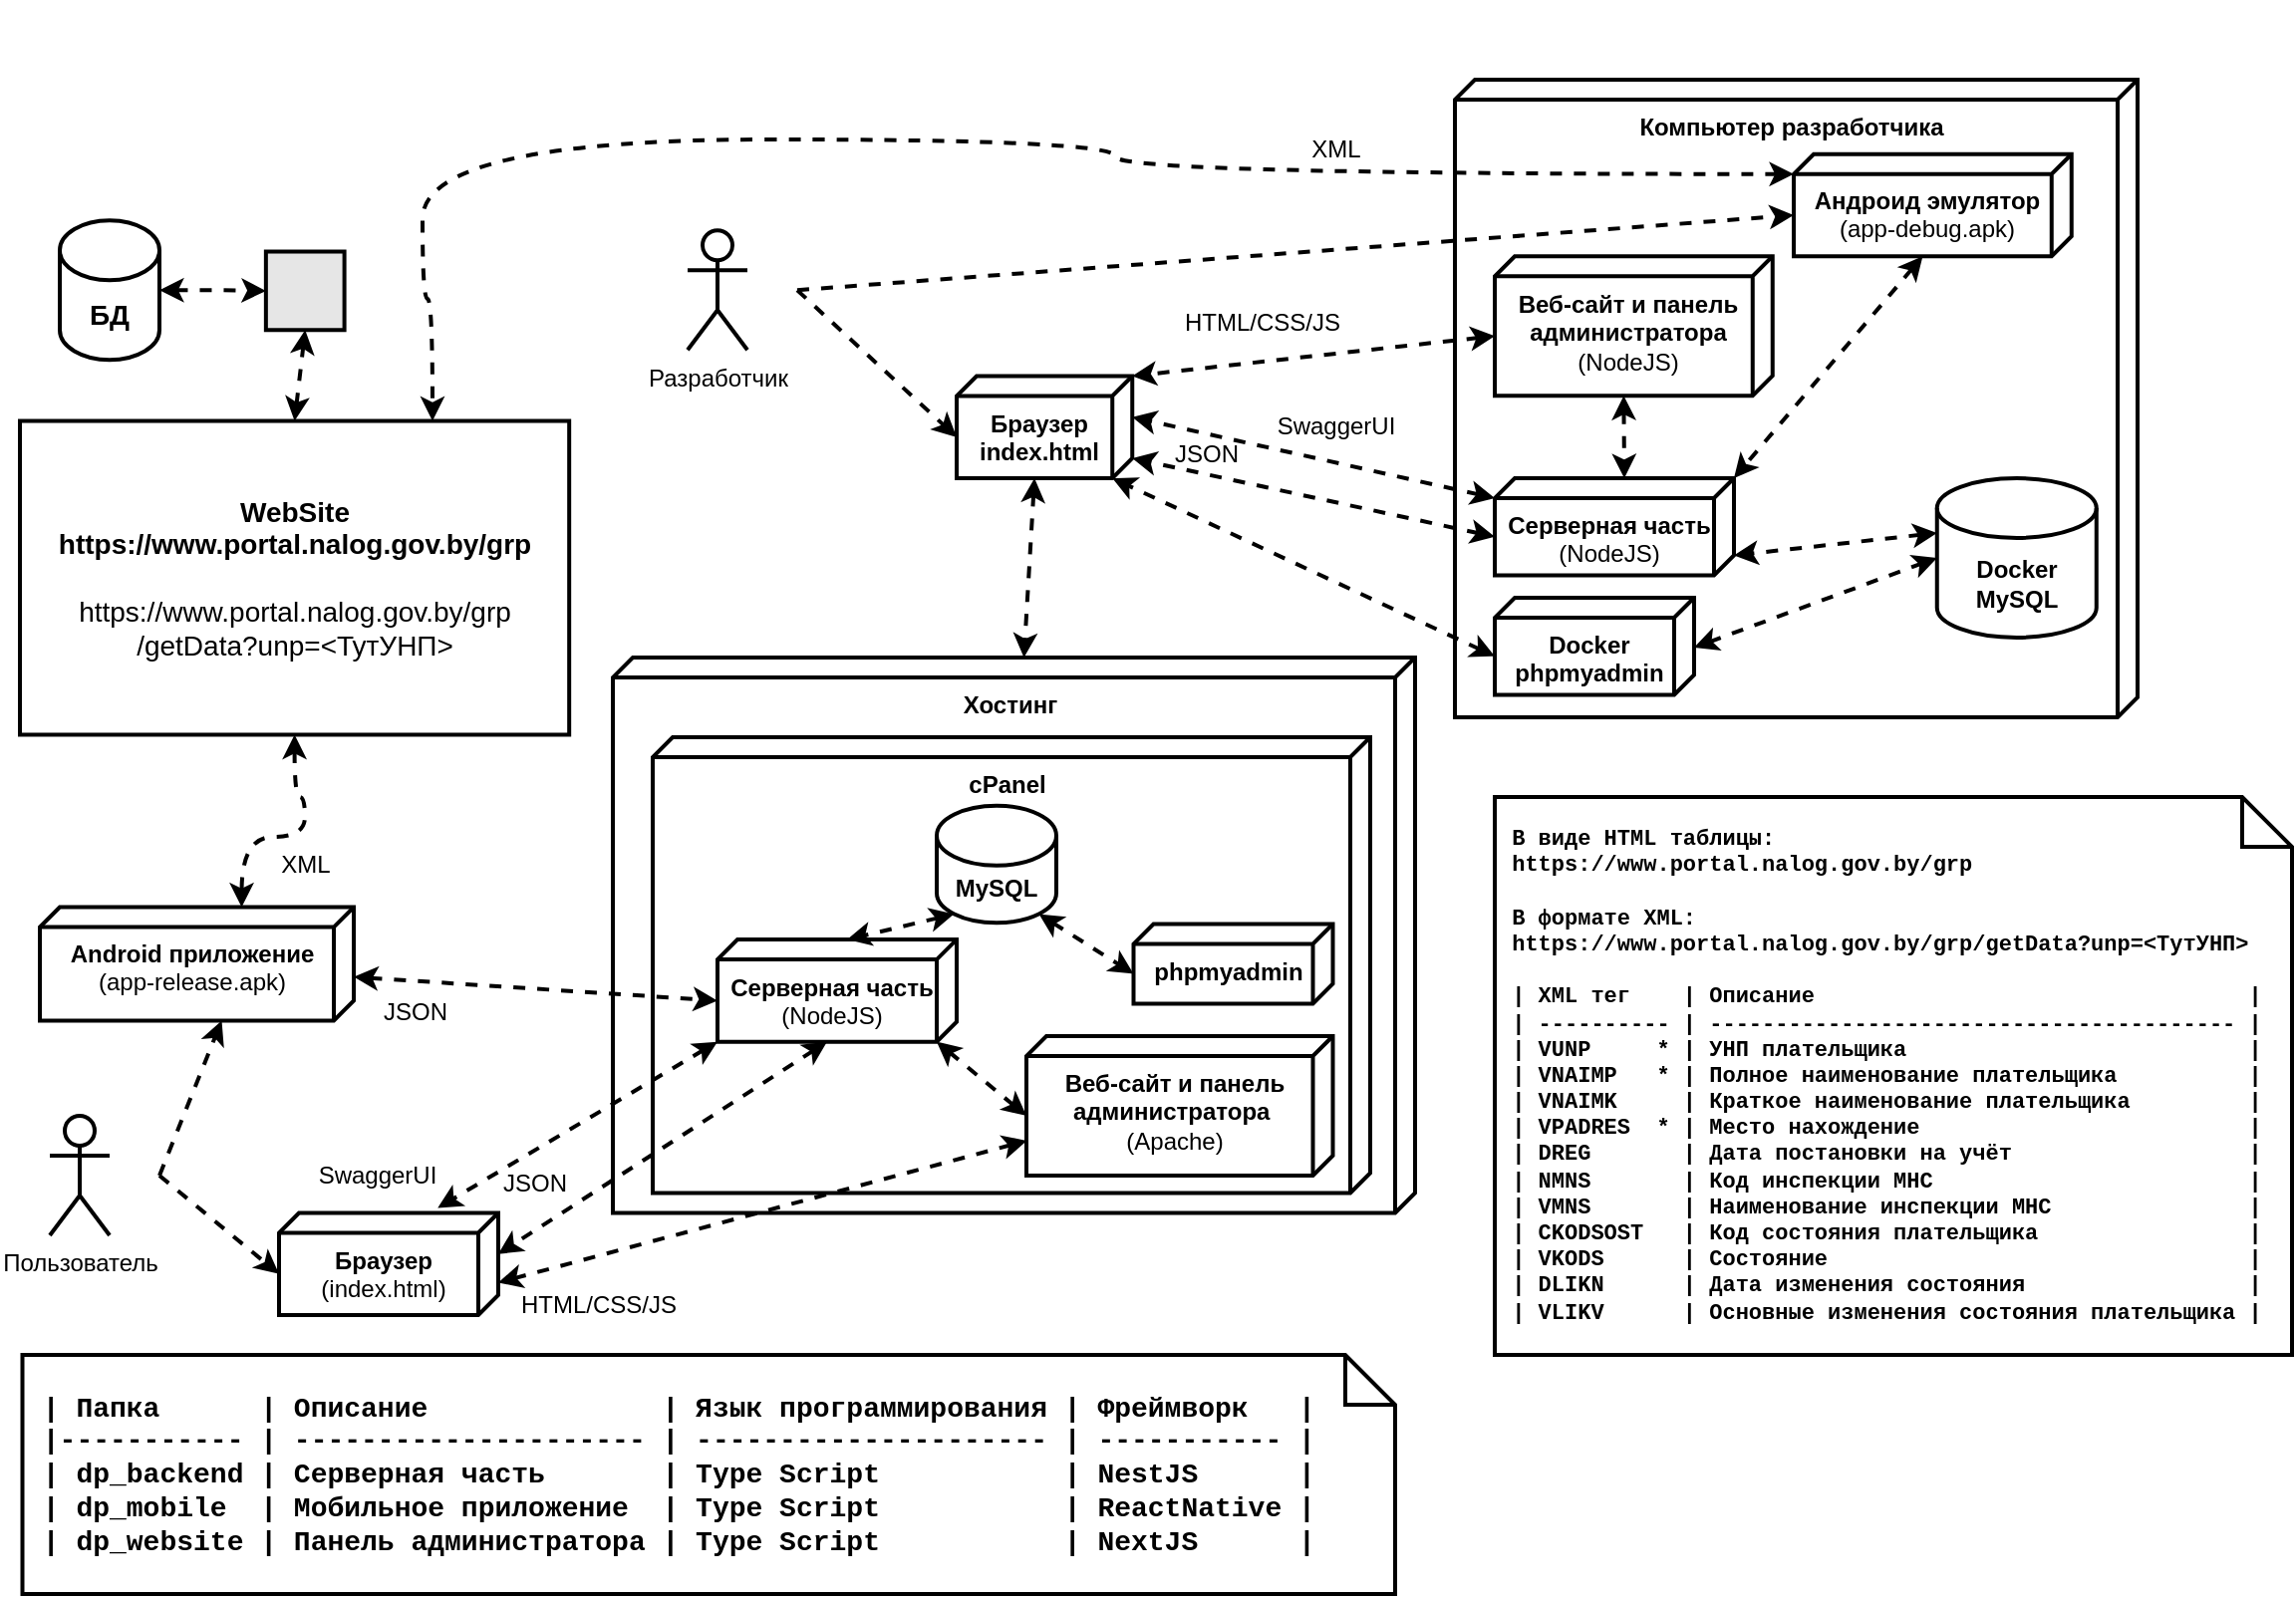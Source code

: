 <mxfile version="21.2.8" type="device">
  <diagram name="Page-1" id="OetioPfNmLHFrP7oLKgd">
    <mxGraphModel dx="987" dy="585" grid="1" gridSize="10" guides="1" tooltips="1" connect="1" arrows="1" fold="1" page="1" pageScale="1" pageWidth="1169" pageHeight="827" math="0" shadow="0">
      <root>
        <mxCell id="0" />
        <mxCell id="1" parent="0" />
        <mxCell id="pp7Ev5J0LX0MxaTs44WF-109" style="edgeStyle=orthogonalEdgeStyle;rounded=0;orthogonalLoop=1;jettySize=auto;html=1;exitX=1;exitY=0.5;exitDx=0;exitDy=0;exitPerimeter=0;entryX=0;entryY=0.5;entryDx=0;entryDy=0;strokeWidth=2;dashed=1;startArrow=classic;startFill=1;" edge="1" parent="1" source="pp7Ev5J0LX0MxaTs44WF-2" target="pp7Ev5J0LX0MxaTs44WF-8">
          <mxGeometry relative="1" as="geometry" />
        </mxCell>
        <mxCell id="pp7Ev5J0LX0MxaTs44WF-2" value="БД" style="shape=cylinder3;whiteSpace=wrap;html=1;boundedLbl=1;backgroundOutline=1;size=15;fontSize=14;strokeWidth=2;fontStyle=1" vertex="1" parent="1">
          <mxGeometry x="40" y="110.63" width="50" height="70" as="geometry" />
        </mxCell>
        <mxCell id="pp7Ev5J0LX0MxaTs44WF-75" style="rounded=0;orthogonalLoop=1;jettySize=auto;html=1;exitX=0.5;exitY=0;exitDx=0;exitDy=0;entryX=0.5;entryY=1;entryDx=0;entryDy=0;startArrow=classic;startFill=1;dashed=1;strokeWidth=2;" edge="1" parent="1" source="pp7Ev5J0LX0MxaTs44WF-3" target="pp7Ev5J0LX0MxaTs44WF-8">
          <mxGeometry relative="1" as="geometry" />
        </mxCell>
        <mxCell id="pp7Ev5J0LX0MxaTs44WF-108" style="rounded=0;orthogonalLoop=1;jettySize=auto;html=1;exitX=0.5;exitY=1;exitDx=0;exitDy=0;entryX=0;entryY=0;entryDx=0;entryDy=56.25;entryPerimeter=0;startArrow=classic;startFill=1;strokeWidth=2;dashed=1;edgeStyle=orthogonalEdgeStyle;curved=1;" edge="1" parent="1" source="pp7Ev5J0LX0MxaTs44WF-3" target="pp7Ev5J0LX0MxaTs44WF-52">
          <mxGeometry relative="1" as="geometry">
            <Array as="points">
              <mxPoint x="158" y="400" />
              <mxPoint x="163" y="400" />
              <mxPoint x="163" y="420" />
              <mxPoint x="131" y="420" />
            </Array>
          </mxGeometry>
        </mxCell>
        <mxCell id="pp7Ev5J0LX0MxaTs44WF-3" value="&lt;b style=&quot;font-size: 14px;&quot;&gt;WebSite&lt;br&gt;&lt;/b&gt;&lt;b style=&quot;border-color: var(--border-color); font-size: 14px;&quot;&gt;https://www.portal.nalog.gov.by/grp&lt;/b&gt;&lt;b style=&quot;font-size: 14px;&quot;&gt;&lt;br&gt;&lt;/b&gt;&lt;br style=&quot;font-size: 14px;&quot;&gt;https://www.portal.nalog.gov.by/grp&lt;br style=&quot;font-size: 14px;&quot;&gt;/getData?unp=&amp;lt;ТутУНП&amp;gt;" style="rounded=0;whiteSpace=wrap;html=1;fontSize=14;strokeWidth=2;" vertex="1" parent="1">
          <mxGeometry x="20" y="211.26" width="275.59" height="157.48" as="geometry" />
        </mxCell>
        <mxCell id="pp7Ev5J0LX0MxaTs44WF-8" value="" style="rounded=0;whiteSpace=wrap;html=1;fillColor=#E6E6E6;fontSize=14;strokeWidth=2;" vertex="1" parent="1">
          <mxGeometry x="143.43" y="126.26" width="39.37" height="39.37" as="geometry" />
        </mxCell>
        <mxCell id="pp7Ev5J0LX0MxaTs44WF-33" style="rounded=0;orthogonalLoop=1;jettySize=auto;html=1;exitX=1;exitY=0.5;exitDx=0;exitDy=0;entryX=0;entryY=0;entryDx=56.89;entryDy=66.25;entryPerimeter=0;dashed=1;strokeWidth=2;" edge="1" parent="1" source="pp7Ev5J0LX0MxaTs44WF-34" target="pp7Ev5J0LX0MxaTs44WF-52">
          <mxGeometry relative="1" as="geometry" />
        </mxCell>
        <mxCell id="pp7Ev5J0LX0MxaTs44WF-66" style="rounded=0;orthogonalLoop=1;jettySize=auto;html=1;exitX=1;exitY=0.5;exitDx=0;exitDy=0;entryX=0;entryY=0;entryDx=30.63;entryDy=110;entryPerimeter=0;dashed=1;strokeWidth=2;" edge="1" parent="1" source="pp7Ev5J0LX0MxaTs44WF-34" target="pp7Ev5J0LX0MxaTs44WF-63">
          <mxGeometry relative="1" as="geometry" />
        </mxCell>
        <mxCell id="pp7Ev5J0LX0MxaTs44WF-34" value="" style="rounded=0;whiteSpace=wrap;html=1;fillColor=none;strokeColor=none;" vertex="1" parent="1">
          <mxGeometry x="10" y="530" width="80" height="120" as="geometry" />
        </mxCell>
        <mxCell id="pp7Ev5J0LX0MxaTs44WF-35" value="&lt;b&gt;Хостинг&lt;/b&gt;" style="verticalAlign=top;align=center;shape=cube;size=10;direction=south;html=1;boundedLbl=1;spacingLeft=5;whiteSpace=wrap;strokeWidth=2;" vertex="1" parent="1">
          <mxGeometry x="317.5" y="330" width="402.5" height="278.74" as="geometry" />
        </mxCell>
        <mxCell id="pp7Ev5J0LX0MxaTs44WF-36" value="&lt;b&gt;Компьютер разработчика&lt;/b&gt;" style="verticalAlign=top;align=center;shape=cube;size=10;direction=south;html=1;boundedLbl=1;spacingLeft=5;whiteSpace=wrap;strokeWidth=2;" vertex="1" parent="1">
          <mxGeometry x="740" y="40" width="342.5" height="320" as="geometry" />
        </mxCell>
        <mxCell id="pp7Ev5J0LX0MxaTs44WF-38" value="&lt;b&gt;cPanel&lt;/b&gt;" style="verticalAlign=top;align=center;shape=cube;size=10;direction=south;fontStyle=0;html=1;boundedLbl=1;spacingLeft=5;whiteSpace=wrap;strokeWidth=2;" vertex="1" parent="1">
          <mxGeometry x="337.5" y="370" width="360" height="228.74" as="geometry" />
        </mxCell>
        <mxCell id="pp7Ev5J0LX0MxaTs44WF-115" style="rounded=0;orthogonalLoop=1;jettySize=auto;html=1;exitX=0;exitY=0;exitDx=51.26;exitDy=65;exitPerimeter=0;entryX=0;entryY=0;entryDx=20.63;entryDy=0;entryPerimeter=0;dashed=1;startArrow=classic;startFill=1;strokeWidth=2;" edge="1" parent="1" source="pp7Ev5J0LX0MxaTs44WF-41" target="pp7Ev5J0LX0MxaTs44WF-63">
          <mxGeometry relative="1" as="geometry" />
        </mxCell>
        <mxCell id="pp7Ev5J0LX0MxaTs44WF-117" style="rounded=0;orthogonalLoop=1;jettySize=auto;html=1;exitX=1;exitY=1;exitDx=0;exitDy=0;exitPerimeter=0;entryX=-0.049;entryY=0.276;entryDx=0;entryDy=0;entryPerimeter=0;dashed=1;strokeWidth=2;startArrow=classic;startFill=1;" edge="1" parent="1" source="pp7Ev5J0LX0MxaTs44WF-41" target="pp7Ev5J0LX0MxaTs44WF-63">
          <mxGeometry relative="1" as="geometry" />
        </mxCell>
        <mxCell id="pp7Ev5J0LX0MxaTs44WF-41" value="&lt;b&gt;Серверная часть&lt;/b&gt;&lt;br&gt;(NodeJS)&lt;br&gt;" style="verticalAlign=top;align=center;shape=cube;size=10;direction=south;html=1;boundedLbl=1;spacingLeft=5;whiteSpace=wrap;strokeWidth=2;" vertex="1" parent="1">
          <mxGeometry x="370" y="471.56" width="120" height="51.26" as="geometry" />
        </mxCell>
        <mxCell id="pp7Ev5J0LX0MxaTs44WF-98" style="rounded=0;orthogonalLoop=1;jettySize=auto;html=1;exitX=0;exitY=0;exitDx=25.0;exitDy=0;exitPerimeter=0;entryX=0;entryY=0.5;entryDx=0;entryDy=0;entryPerimeter=0;dashed=1;startArrow=classic;startFill=1;strokeWidth=2;" edge="1" parent="1" source="pp7Ev5J0LX0MxaTs44WF-42" target="pp7Ev5J0LX0MxaTs44WF-47">
          <mxGeometry relative="1" as="geometry" />
        </mxCell>
        <mxCell id="pp7Ev5J0LX0MxaTs44WF-125" style="rounded=0;orthogonalLoop=1;jettySize=auto;html=1;exitX=0;exitY=0;exitDx=29.37;exitDy=100;exitPerimeter=0;entryX=0;entryY=0;entryDx=51.26;entryDy=10;entryPerimeter=0;dashed=1;startArrow=classic;startFill=1;strokeWidth=2;" edge="1" parent="1" source="pp7Ev5J0LX0MxaTs44WF-42" target="pp7Ev5J0LX0MxaTs44WF-122">
          <mxGeometry relative="1" as="geometry" />
        </mxCell>
        <mxCell id="pp7Ev5J0LX0MxaTs44WF-42" value="&lt;span&gt;Docker&lt;/span&gt;&lt;br&gt;phpmyadmin" style="verticalAlign=top;align=center;shape=cube;size=10;direction=south;html=1;boundedLbl=1;spacingLeft=5;whiteSpace=wrap;strokeWidth=2;fontStyle=1" vertex="1" parent="1">
          <mxGeometry x="760" y="300" width="100" height="48.74" as="geometry" />
        </mxCell>
        <mxCell id="pp7Ev5J0LX0MxaTs44WF-142" style="edgeStyle=none;rounded=0;orthogonalLoop=1;jettySize=auto;html=1;exitX=0.145;exitY=1;exitDx=0;exitDy=-4.35;exitPerimeter=0;entryX=0;entryY=0;entryDx=0;entryDy=55.0;entryPerimeter=0;dashed=1;startArrow=classic;startFill=1;strokeWidth=2;" edge="1" parent="1" source="pp7Ev5J0LX0MxaTs44WF-44" target="pp7Ev5J0LX0MxaTs44WF-41">
          <mxGeometry relative="1" as="geometry" />
        </mxCell>
        <mxCell id="pp7Ev5J0LX0MxaTs44WF-144" style="edgeStyle=none;rounded=0;orthogonalLoop=1;jettySize=auto;html=1;exitX=0.855;exitY=1;exitDx=0;exitDy=-4.35;exitPerimeter=0;entryX=0;entryY=0;entryDx=25;entryDy=100;entryPerimeter=0;dashed=1;startArrow=classic;startFill=1;strokeWidth=2;" edge="1" parent="1" source="pp7Ev5J0LX0MxaTs44WF-44" target="pp7Ev5J0LX0MxaTs44WF-143">
          <mxGeometry relative="1" as="geometry" />
        </mxCell>
        <mxCell id="pp7Ev5J0LX0MxaTs44WF-44" value="MySQL" style="shape=cylinder3;whiteSpace=wrap;html=1;boundedLbl=1;backgroundOutline=1;size=15;strokeWidth=2;fontStyle=1" vertex="1" parent="1">
          <mxGeometry x="480" y="404.37" width="60" height="58.74" as="geometry" />
        </mxCell>
        <mxCell id="pp7Ev5J0LX0MxaTs44WF-100" style="rounded=0;orthogonalLoop=1;jettySize=auto;html=1;exitX=0;exitY=0;exitDx=0;exitDy=27.5;exitPerimeter=0;startArrow=classic;startFill=1;strokeWidth=2;entryX=0;entryY=0;entryDx=38.74;entryDy=0;entryPerimeter=0;dashed=1;" edge="1" parent="1" source="pp7Ev5J0LX0MxaTs44WF-47" target="pp7Ev5J0LX0MxaTs44WF-49">
          <mxGeometry relative="1" as="geometry" />
        </mxCell>
        <mxCell id="pp7Ev5J0LX0MxaTs44WF-47" value="Docker&lt;br&gt;MySQL" style="shape=cylinder3;whiteSpace=wrap;html=1;boundedLbl=1;backgroundOutline=1;size=15;strokeWidth=2;fontStyle=1" vertex="1" parent="1">
          <mxGeometry x="981.88" y="240" width="80" height="80" as="geometry" />
        </mxCell>
        <mxCell id="pp7Ev5J0LX0MxaTs44WF-124" style="rounded=0;orthogonalLoop=1;jettySize=auto;html=1;exitX=0;exitY=0;exitDx=29.37;exitDy=120;exitPerimeter=0;entryX=0;entryY=0;entryDx=41.26;entryDy=0;entryPerimeter=0;startArrow=classic;startFill=1;strokeWidth=2;dashed=1;" edge="1" parent="1" source="pp7Ev5J0LX0MxaTs44WF-49" target="pp7Ev5J0LX0MxaTs44WF-122">
          <mxGeometry relative="1" as="geometry" />
        </mxCell>
        <mxCell id="pp7Ev5J0LX0MxaTs44WF-126" style="rounded=0;orthogonalLoop=1;jettySize=auto;html=1;exitX=0;exitY=0;exitDx=10;exitDy=120;exitPerimeter=0;entryX=0;entryY=0;entryDx=20.63;entryDy=0;entryPerimeter=0;startArrow=classic;startFill=1;dashed=1;strokeWidth=2;" edge="1" parent="1" source="pp7Ev5J0LX0MxaTs44WF-49" target="pp7Ev5J0LX0MxaTs44WF-122">
          <mxGeometry relative="1" as="geometry" />
        </mxCell>
        <mxCell id="pp7Ev5J0LX0MxaTs44WF-49" value="&lt;b&gt;Серверная часть&lt;/b&gt;&lt;br&gt;(NodeJS)" style="verticalAlign=top;align=center;shape=cube;size=10;direction=south;html=1;boundedLbl=1;spacingLeft=5;whiteSpace=wrap;strokeWidth=2;" vertex="1" parent="1">
          <mxGeometry x="760" y="240" width="120" height="48.74" as="geometry" />
        </mxCell>
        <mxCell id="pp7Ev5J0LX0MxaTs44WF-50" value="Пользователь" style="shape=umlActor;verticalLabelPosition=bottom;verticalAlign=top;html=1;strokeWidth=2;" vertex="1" parent="1">
          <mxGeometry x="35" y="560" width="30" height="60" as="geometry" />
        </mxCell>
        <mxCell id="pp7Ev5J0LX0MxaTs44WF-51" style="rounded=0;orthogonalLoop=1;jettySize=auto;html=1;exitX=0;exitY=0;exitDx=35;exitDy=0;exitPerimeter=0;entryX=0;entryY=0;entryDx=30.63;entryDy=120;entryPerimeter=0;strokeWidth=2;startArrow=classic;startFill=1;dashed=1;" edge="1" parent="1" source="pp7Ev5J0LX0MxaTs44WF-52" target="pp7Ev5J0LX0MxaTs44WF-41">
          <mxGeometry relative="1" as="geometry" />
        </mxCell>
        <mxCell id="pp7Ev5J0LX0MxaTs44WF-52" value="&lt;span&gt;Android приложение&lt;/span&gt;&lt;br&gt;&lt;span style=&quot;font-weight: normal;&quot;&gt;(app-release.apk)&lt;/span&gt;" style="verticalAlign=top;align=center;shape=cube;size=10;direction=south;html=1;boundedLbl=1;spacingLeft=5;whiteSpace=wrap;strokeWidth=2;fontStyle=1" vertex="1" parent="1">
          <mxGeometry x="30" y="455.3" width="157.5" height="56.89" as="geometry" />
        </mxCell>
        <mxCell id="pp7Ev5J0LX0MxaTs44WF-101" style="rounded=0;orthogonalLoop=1;jettySize=auto;html=1;exitX=0;exitY=0;exitDx=51.26;exitDy=74.69;exitPerimeter=0;entryX=0;entryY=0;entryDx=0;entryDy=0;entryPerimeter=0;strokeWidth=2;startArrow=classic;startFill=1;dashed=1;" edge="1" parent="1" source="pp7Ev5J0LX0MxaTs44WF-56" target="pp7Ev5J0LX0MxaTs44WF-49">
          <mxGeometry relative="1" as="geometry" />
        </mxCell>
        <mxCell id="pp7Ev5J0LX0MxaTs44WF-138" style="edgeStyle=orthogonalEdgeStyle;rounded=0;orthogonalLoop=1;jettySize=auto;html=1;exitX=0;exitY=0;exitDx=10;exitDy=139.38;exitPerimeter=0;curved=1;dashed=1;strokeWidth=2;startArrow=classic;startFill=1;" edge="1" parent="1" source="pp7Ev5J0LX0MxaTs44WF-56" target="pp7Ev5J0LX0MxaTs44WF-3">
          <mxGeometry relative="1" as="geometry">
            <Array as="points">
              <mxPoint x="570" y="87" />
              <mxPoint x="570" y="70" />
              <mxPoint x="222" y="70" />
              <mxPoint x="222" y="150" />
              <mxPoint x="227" y="150" />
            </Array>
          </mxGeometry>
        </mxCell>
        <mxCell id="pp7Ev5J0LX0MxaTs44WF-56" value="&lt;b&gt;Андроид эмулятор&lt;/b&gt;&lt;br&gt;(app-debug.apk)" style="verticalAlign=top;align=center;shape=cube;size=10;direction=south;html=1;boundedLbl=1;spacingLeft=5;whiteSpace=wrap;strokeWidth=2;" vertex="1" parent="1">
          <mxGeometry x="910" y="77.37" width="139.38" height="51.26" as="geometry" />
        </mxCell>
        <mxCell id="pp7Ev5J0LX0MxaTs44WF-63" value="&lt;b&gt;Браузер&lt;/b&gt;&lt;br&gt;(index.html)" style="verticalAlign=top;align=center;shape=cube;size=10;direction=south;html=1;boundedLbl=1;spacingLeft=5;whiteSpace=wrap;strokeWidth=2;" vertex="1" parent="1">
          <mxGeometry x="150" y="608.74" width="110" height="51.26" as="geometry" />
        </mxCell>
        <mxCell id="pp7Ev5J0LX0MxaTs44WF-69" style="rounded=0;orthogonalLoop=1;jettySize=auto;html=1;exitX=0.75;exitY=0.999;exitDx=0;exitDy=0;exitPerimeter=0;entryX=0;entryY=0;entryDx=35;entryDy=0;entryPerimeter=0;endArrow=classic;endFill=1;startArrow=classic;startFill=1;strokeWidth=2;dashed=1;" edge="1" parent="1" source="pp7Ev5J0LX0MxaTs44WF-65" target="pp7Ev5J0LX0MxaTs44WF-63">
          <mxGeometry relative="1" as="geometry" />
        </mxCell>
        <mxCell id="pp7Ev5J0LX0MxaTs44WF-140" style="edgeStyle=none;rounded=0;orthogonalLoop=1;jettySize=auto;html=1;exitX=0;exitY=0;exitDx=40;exitDy=153.75;exitPerimeter=0;entryX=0;entryY=0;entryDx=51.26;entryDy=10;entryPerimeter=0;strokeWidth=2;startArrow=classic;startFill=1;dashed=1;" edge="1" parent="1" source="pp7Ev5J0LX0MxaTs44WF-65" target="pp7Ev5J0LX0MxaTs44WF-41">
          <mxGeometry relative="1" as="geometry" />
        </mxCell>
        <mxCell id="pp7Ev5J0LX0MxaTs44WF-65" value="&lt;b&gt;Веб-сайт и панель администратора&amp;nbsp;&lt;/b&gt;&lt;br&gt;(Apache)" style="verticalAlign=top;align=center;shape=cube;size=10;direction=south;html=1;boundedLbl=1;spacingLeft=5;whiteSpace=wrap;strokeWidth=2;" vertex="1" parent="1">
          <mxGeometry x="525" y="520" width="153.75" height="70" as="geometry" />
        </mxCell>
        <mxCell id="pp7Ev5J0LX0MxaTs44WF-94" value="HTML/CSS/JS" style="text;html=1;align=center;verticalAlign=middle;resizable=0;points=[];autosize=1;strokeColor=none;fillColor=none;" vertex="1" parent="1">
          <mxGeometry x="260" y="640" width="100" height="30" as="geometry" />
        </mxCell>
        <mxCell id="pp7Ev5J0LX0MxaTs44WF-95" value="XML" style="text;html=1;align=center;verticalAlign=middle;resizable=0;points=[];autosize=1;strokeColor=none;fillColor=none;" vertex="1" parent="1">
          <mxGeometry x="138.11" y="418.74" width="50" height="30" as="geometry" />
        </mxCell>
        <mxCell id="pp7Ev5J0LX0MxaTs44WF-96" value="JSON" style="text;html=1;align=center;verticalAlign=middle;resizable=0;points=[];autosize=1;strokeColor=none;fillColor=none;" vertex="1" parent="1">
          <mxGeometry x="188.11" y="492.82" width="60" height="30" as="geometry" />
        </mxCell>
        <mxCell id="pp7Ev5J0LX0MxaTs44WF-104" style="rounded=0;orthogonalLoop=1;jettySize=auto;html=1;exitX=0;exitY=0;exitDx=70;exitDy=74.69;exitPerimeter=0;entryX=0;entryY=0;entryDx=0;entryDy=55;entryPerimeter=0;startArrow=classic;startFill=1;strokeWidth=2;dashed=1;" edge="1" parent="1" source="pp7Ev5J0LX0MxaTs44WF-103" target="pp7Ev5J0LX0MxaTs44WF-49">
          <mxGeometry relative="1" as="geometry" />
        </mxCell>
        <mxCell id="pp7Ev5J0LX0MxaTs44WF-123" style="rounded=0;orthogonalLoop=1;jettySize=auto;html=1;exitX=0;exitY=0;exitDx=40;exitDy=139.38;exitPerimeter=0;entryX=0;entryY=0;entryDx=0;entryDy=0;entryPerimeter=0;strokeWidth=2;dashed=1;startArrow=classic;startFill=1;" edge="1" parent="1" source="pp7Ev5J0LX0MxaTs44WF-103" target="pp7Ev5J0LX0MxaTs44WF-122">
          <mxGeometry relative="1" as="geometry" />
        </mxCell>
        <mxCell id="pp7Ev5J0LX0MxaTs44WF-103" value="&lt;b&gt;Веб-сайт и панель администратора&lt;br&gt;&lt;/b&gt;(NodeJS)" style="verticalAlign=top;align=center;shape=cube;size=10;direction=south;html=1;boundedLbl=1;spacingLeft=5;whiteSpace=wrap;strokeWidth=2;" vertex="1" parent="1">
          <mxGeometry x="760" y="128.63" width="139.38" height="70" as="geometry" />
        </mxCell>
        <mxCell id="pp7Ev5J0LX0MxaTs44WF-132" style="rounded=0;orthogonalLoop=1;jettySize=auto;html=1;exitX=1;exitY=0.5;exitDx=0;exitDy=0;entryX=0;entryY=0;entryDx=30.63;entryDy=139.38;entryPerimeter=0;dashed=1;strokeWidth=2;" edge="1" parent="1" source="pp7Ev5J0LX0MxaTs44WF-105" target="pp7Ev5J0LX0MxaTs44WF-56">
          <mxGeometry relative="1" as="geometry" />
        </mxCell>
        <mxCell id="pp7Ev5J0LX0MxaTs44WF-133" style="rounded=0;orthogonalLoop=1;jettySize=auto;html=1;exitX=1;exitY=0.5;exitDx=0;exitDy=0;entryX=0;entryY=0;entryDx=30.63;entryDy=88.12;entryPerimeter=0;dashed=1;strokeWidth=2;" edge="1" parent="1" source="pp7Ev5J0LX0MxaTs44WF-105" target="pp7Ev5J0LX0MxaTs44WF-122">
          <mxGeometry relative="1" as="geometry" />
        </mxCell>
        <mxCell id="pp7Ev5J0LX0MxaTs44WF-105" value="" style="rounded=0;whiteSpace=wrap;html=1;fillColor=none;strokeColor=none;" vertex="1" parent="1">
          <mxGeometry x="330" y="85.63" width="80" height="120" as="geometry" />
        </mxCell>
        <mxCell id="pp7Ev5J0LX0MxaTs44WF-106" value="Разработчик" style="shape=umlActor;verticalLabelPosition=bottom;verticalAlign=top;html=1;strokeWidth=2;" vertex="1" parent="1">
          <mxGeometry x="355" y="115.63" width="30" height="60" as="geometry" />
        </mxCell>
        <mxCell id="pp7Ev5J0LX0MxaTs44WF-116" value="SwaggerUI" style="text;html=1;align=center;verticalAlign=middle;resizable=0;points=[];autosize=1;strokeColor=none;fillColor=none;" vertex="1" parent="1">
          <mxGeometry x="158.75" y="575" width="80" height="30" as="geometry" />
        </mxCell>
        <mxCell id="pp7Ev5J0LX0MxaTs44WF-118" value="JSON" style="text;html=1;align=center;verticalAlign=middle;resizable=0;points=[];autosize=1;strokeColor=none;fillColor=none;" vertex="1" parent="1">
          <mxGeometry x="248.11" y="578.74" width="60" height="30" as="geometry" />
        </mxCell>
        <mxCell id="pp7Ev5J0LX0MxaTs44WF-141" style="edgeStyle=none;rounded=0;orthogonalLoop=1;jettySize=auto;html=1;exitX=0;exitY=0;exitDx=51.26;exitDy=49.06;exitPerimeter=0;entryX=0;entryY=0;entryDx=0;entryDy=196.25;entryPerimeter=0;dashed=1;strokeWidth=2;startArrow=classic;startFill=1;" edge="1" parent="1" source="pp7Ev5J0LX0MxaTs44WF-122" target="pp7Ev5J0LX0MxaTs44WF-35">
          <mxGeometry relative="1" as="geometry" />
        </mxCell>
        <mxCell id="pp7Ev5J0LX0MxaTs44WF-122" value="&lt;b&gt;Браузер&lt;br&gt;index.html&lt;br&gt;&lt;/b&gt;" style="verticalAlign=top;align=center;shape=cube;size=10;direction=south;html=1;boundedLbl=1;spacingLeft=5;whiteSpace=wrap;strokeWidth=2;" vertex="1" parent="1">
          <mxGeometry x="490" y="188.74" width="88.12" height="51.26" as="geometry" />
        </mxCell>
        <mxCell id="pp7Ev5J0LX0MxaTs44WF-127" value="HTML/CSS/JS" style="text;html=1;align=center;verticalAlign=middle;resizable=0;points=[];autosize=1;strokeColor=none;fillColor=none;" vertex="1" parent="1">
          <mxGeometry x="593" y="146.63" width="100" height="30" as="geometry" />
        </mxCell>
        <mxCell id="pp7Ev5J0LX0MxaTs44WF-128" value="SwaggerUI" style="text;html=1;align=center;verticalAlign=middle;resizable=0;points=[];autosize=1;strokeColor=none;fillColor=none;" vertex="1" parent="1">
          <mxGeometry x="640" y="199.37" width="80" height="30" as="geometry" />
        </mxCell>
        <mxCell id="pp7Ev5J0LX0MxaTs44WF-129" value="JSON" style="text;html=1;align=center;verticalAlign=middle;resizable=0;points=[];autosize=1;strokeColor=none;fillColor=none;" vertex="1" parent="1">
          <mxGeometry x="585" y="213.26" width="60" height="30" as="geometry" />
        </mxCell>
        <mxCell id="pp7Ev5J0LX0MxaTs44WF-139" value="XML" style="text;html=1;align=center;verticalAlign=middle;resizable=0;points=[];autosize=1;strokeColor=none;fillColor=none;" vertex="1" parent="1">
          <mxGeometry x="655" y="60" width="50" height="30" as="geometry" />
        </mxCell>
        <mxCell id="pp7Ev5J0LX0MxaTs44WF-143" value="phpmyadmin" style="verticalAlign=top;align=center;shape=cube;size=10;direction=south;html=1;boundedLbl=1;spacingLeft=5;whiteSpace=wrap;strokeWidth=2;fontStyle=1" vertex="1" parent="1">
          <mxGeometry x="578.75" y="463.74" width="100" height="40" as="geometry" />
        </mxCell>
        <mxCell id="pp7Ev5J0LX0MxaTs44WF-147" value="" style="verticalLabelPosition=bottom;verticalAlign=top;html=1;shape=mxgraph.basic.rect;fillColor2=none;strokeWidth=1;size=20;indent=5;fillColor=none;strokeColor=none;" vertex="1" parent="1">
          <mxGeometry x="1100" width="40" height="40" as="geometry" />
        </mxCell>
        <mxCell id="pp7Ev5J0LX0MxaTs44WF-148" value="&amp;nbsp;| Папка&amp;nbsp; &amp;nbsp; &amp;nbsp; | Описание&amp;nbsp; &amp;nbsp; &amp;nbsp; &amp;nbsp; &amp;nbsp; &amp;nbsp; &amp;nbsp; | Язык программирования | Фреймворк&amp;nbsp; &amp;nbsp;|&lt;br&gt;&amp;nbsp;|----------- | --------------------- | --------------------- | ----------- |&amp;nbsp;&lt;br&gt;&amp;nbsp;| dp_backend | Серверная часть&amp;nbsp; &amp;nbsp; &amp;nbsp; &amp;nbsp;| Type Script&amp;nbsp; &amp;nbsp; &amp;nbsp; &amp;nbsp; &amp;nbsp; &amp;nbsp;| NestJS&amp;nbsp; &amp;nbsp; &amp;nbsp; |&lt;br style=&quot;font-size: 14px;&quot;&gt;&amp;nbsp;| dp_mobile&amp;nbsp; | Мобильное приложение&amp;nbsp; | Type Script&amp;nbsp; &amp;nbsp; &amp;nbsp; &amp;nbsp; &amp;nbsp; &amp;nbsp;| ReactNative |&lt;br style=&quot;font-size: 14px;&quot;&gt;&amp;nbsp;| dp_website | Панель администратора | Type Script&amp;nbsp; &amp;nbsp; &amp;nbsp; &amp;nbsp; &amp;nbsp; &amp;nbsp;| NextJS&amp;nbsp; &amp;nbsp; &amp;nbsp; |" style="shape=note2;boundedLbl=1;whiteSpace=wrap;html=1;size=25;verticalAlign=middle;align=left;strokeWidth=2;fontFamily=Courier New;labelPosition=center;verticalLabelPosition=middle;fontStyle=1;fontSize=14;" vertex="1" parent="1">
          <mxGeometry x="21.25" y="680" width="688.75" height="120" as="geometry" />
        </mxCell>
        <mxCell id="pp7Ev5J0LX0MxaTs44WF-149" value="&amp;nbsp;В виде HTML таблицы:&amp;nbsp;&lt;br&gt;&amp;nbsp;https://www.portal.nalog.gov.by/grp&lt;br&gt;&amp;nbsp;&lt;br&gt;&amp;nbsp;В формате XML:&lt;br&gt;&amp;nbsp;https://www.portal.nalog.gov.by/grp/getData?unp=&amp;lt;ТутУНП&amp;gt;&lt;br style=&quot;font-size: 11px;&quot;&gt;&lt;br style=&quot;font-size: 11px;&quot;&gt;&amp;nbsp;| XML тег&amp;nbsp; &amp;nbsp; | Описание&amp;nbsp; &amp;nbsp; &amp;nbsp; &amp;nbsp; &amp;nbsp; &amp;nbsp; &amp;nbsp; &amp;nbsp; &amp;nbsp; &amp;nbsp; &amp;nbsp; &amp;nbsp; &amp;nbsp; &amp;nbsp; &amp;nbsp; &amp;nbsp; &amp;nbsp;|&lt;br style=&quot;font-size: 11px;&quot;&gt;&amp;nbsp;| ---------- | ---------------------------------------- |&lt;br style=&quot;font-size: 11px;&quot;&gt;&amp;nbsp;| VUNP&amp;nbsp; &amp;nbsp; &amp;nbsp;* | УНП плательщика&amp;nbsp; &amp;nbsp; &amp;nbsp; &amp;nbsp; &amp;nbsp; &amp;nbsp; &amp;nbsp; &amp;nbsp; &amp;nbsp; &amp;nbsp; &amp;nbsp; &amp;nbsp; &amp;nbsp; |&lt;br style=&quot;font-size: 11px;&quot;&gt;&amp;nbsp;| VNAIMP&amp;nbsp; &amp;nbsp;* | Полное наименование плательщика&amp;nbsp; &amp;nbsp; &amp;nbsp; &amp;nbsp; &amp;nbsp; |&lt;br style=&quot;font-size: 11px;&quot;&gt;&amp;nbsp;| VNAIMK&amp;nbsp; &amp;nbsp; &amp;nbsp;| Краткое наименование плательщика&amp;nbsp; &amp;nbsp; &amp;nbsp; &amp;nbsp; &amp;nbsp;|&lt;br style=&quot;font-size: 11px;&quot;&gt;&amp;nbsp;| VPADRES&amp;nbsp; * | Место нахождение&amp;nbsp; &amp;nbsp; &amp;nbsp; &amp;nbsp; &amp;nbsp; &amp;nbsp; &amp;nbsp; &amp;nbsp; &amp;nbsp; &amp;nbsp; &amp;nbsp; &amp;nbsp; &amp;nbsp;|&lt;br style=&quot;font-size: 11px;&quot;&gt;&amp;nbsp;| DREG&amp;nbsp; &amp;nbsp; &amp;nbsp; &amp;nbsp;| Дата постановки на учёт&amp;nbsp; &amp;nbsp; &amp;nbsp; &amp;nbsp; &amp;nbsp; &amp;nbsp; &amp;nbsp; &amp;nbsp; &amp;nbsp; |&lt;br style=&quot;font-size: 11px;&quot;&gt;&amp;nbsp;| NMNS&amp;nbsp; &amp;nbsp; &amp;nbsp; &amp;nbsp;| Код инспекции МНС&amp;nbsp; &amp;nbsp; &amp;nbsp; &amp;nbsp; &amp;nbsp; &amp;nbsp; &amp;nbsp; &amp;nbsp; &amp;nbsp; &amp;nbsp; &amp;nbsp; &amp;nbsp; |&lt;br style=&quot;font-size: 11px;&quot;&gt;&amp;nbsp;| VMNS&amp;nbsp; &amp;nbsp; &amp;nbsp; &amp;nbsp;| Наименование инспекции МНС&amp;nbsp; &amp;nbsp; &amp;nbsp; &amp;nbsp; &amp;nbsp; &amp;nbsp; &amp;nbsp; &amp;nbsp;|&lt;br style=&quot;font-size: 11px;&quot;&gt;&amp;nbsp;| CKODSOST&amp;nbsp; &amp;nbsp;| Код состояния плательщика&amp;nbsp; &amp;nbsp; &amp;nbsp; &amp;nbsp; &amp;nbsp; &amp;nbsp; &amp;nbsp; &amp;nbsp; |&lt;br style=&quot;font-size: 11px;&quot;&gt;&amp;nbsp;| VKODS&amp;nbsp; &amp;nbsp; &amp;nbsp; | Состояние&amp;nbsp; &amp;nbsp; &amp;nbsp; &amp;nbsp; &amp;nbsp; &amp;nbsp; &amp;nbsp; &amp;nbsp; &amp;nbsp; &amp;nbsp; &amp;nbsp; &amp;nbsp; &amp;nbsp; &amp;nbsp; &amp;nbsp; &amp;nbsp; |&lt;br style=&quot;font-size: 11px;&quot;&gt;&amp;nbsp;| DLIKN&amp;nbsp; &amp;nbsp; &amp;nbsp; | Дата изменения состояния&amp;nbsp; &amp;nbsp; &amp;nbsp; &amp;nbsp; &amp;nbsp; &amp;nbsp; &amp;nbsp; &amp;nbsp; &amp;nbsp;|&lt;br style=&quot;font-size: 11px;&quot;&gt;&amp;nbsp;| VLIKV&amp;nbsp; &amp;nbsp; &amp;nbsp; | Основные изменения состояния плательщика |" style="shape=note2;boundedLbl=1;whiteSpace=wrap;html=1;size=25;verticalAlign=middle;align=left;strokeWidth=2;fontFamily=Courier New;labelPosition=center;verticalLabelPosition=middle;fontStyle=1;fontSize=11;" vertex="1" parent="1">
          <mxGeometry x="760" y="400" width="400" height="280" as="geometry" />
        </mxCell>
      </root>
    </mxGraphModel>
  </diagram>
</mxfile>
